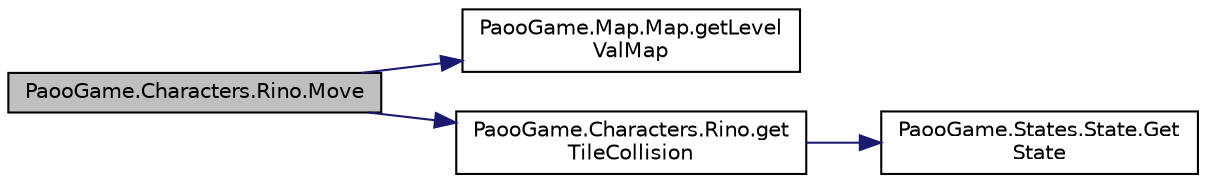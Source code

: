 digraph "PaooGame.Characters.Rino.Move"
{
 // INTERACTIVE_SVG=YES
 // LATEX_PDF_SIZE
  edge [fontname="Helvetica",fontsize="10",labelfontname="Helvetica",labelfontsize="10"];
  node [fontname="Helvetica",fontsize="10",shape=record];
  rankdir="LR";
  Node1 [label="PaooGame.Characters.Rino.Move",height=0.2,width=0.4,color="black", fillcolor="grey75", style="filled", fontcolor="black",tooltip="Actualizeaza miscarile mamutului."];
  Node1 -> Node2 [color="midnightblue",fontsize="10",style="solid"];
  Node2 [label="PaooGame.Map.Map.getLevel\lValMap",height=0.2,width=0.4,color="black", fillcolor="white", style="filled",URL="$class_paoo_game_1_1_map_1_1_map.html#a404a743339f486bb05c362948ac29d20",tooltip="returneaza ce element am la o anumita coordonata pentru un anumit nivel"];
  Node1 -> Node3 [color="midnightblue",fontsize="10",style="solid"];
  Node3 [label="PaooGame.Characters.Rino.get\lTileCollision",height=0.2,width=0.4,color="black", fillcolor="white", style="filled",URL="$class_paoo_game_1_1_characters_1_1_rino.html#ae4be6945498bdb5b753dab20e0e83333",tooltip="Returneaza coliziunile."];
  Node3 -> Node4 [color="midnightblue",fontsize="10",style="solid"];
  Node4 [label="PaooGame.States.State.Get\lState",height=0.2,width=0.4,color="black", fillcolor="white", style="filled",URL="$class_paoo_game_1_1_states_1_1_state.html#afdb4471c22fc7ca39cc3f39bb2f3efe3",tooltip="Returneaza starea curenta."];
}
